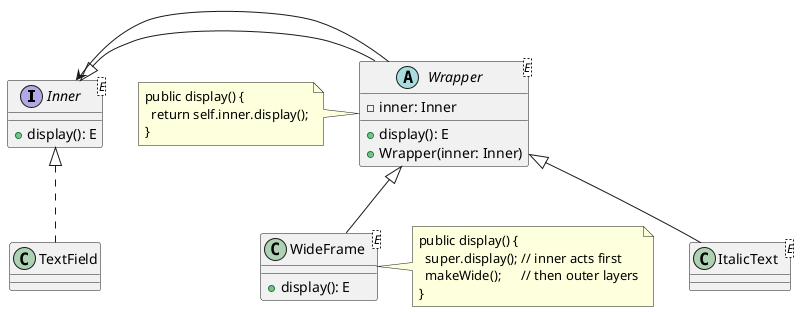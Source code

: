 @startuml        

interface Inner<E> {
  + display(): E
}

class TextField implements Inner

abstract class Wrapper<E> extends Inner {
  - inner: Inner
  + display(): E
  + Wrapper(inner: Inner)
}

note left of Wrapper 
  public display() {
    return self.inner.display();
  }
end note

class WideFrame<E> extends Wrapper {
  + display(): E
}

note right of WideFrame 
  public display() {
    super.display(); // inner acts first
    makeWide();      // then outer layers
  }
end note

class ItalicText<E> extends Wrapper

Wrapper -> Inner

@enduml        
